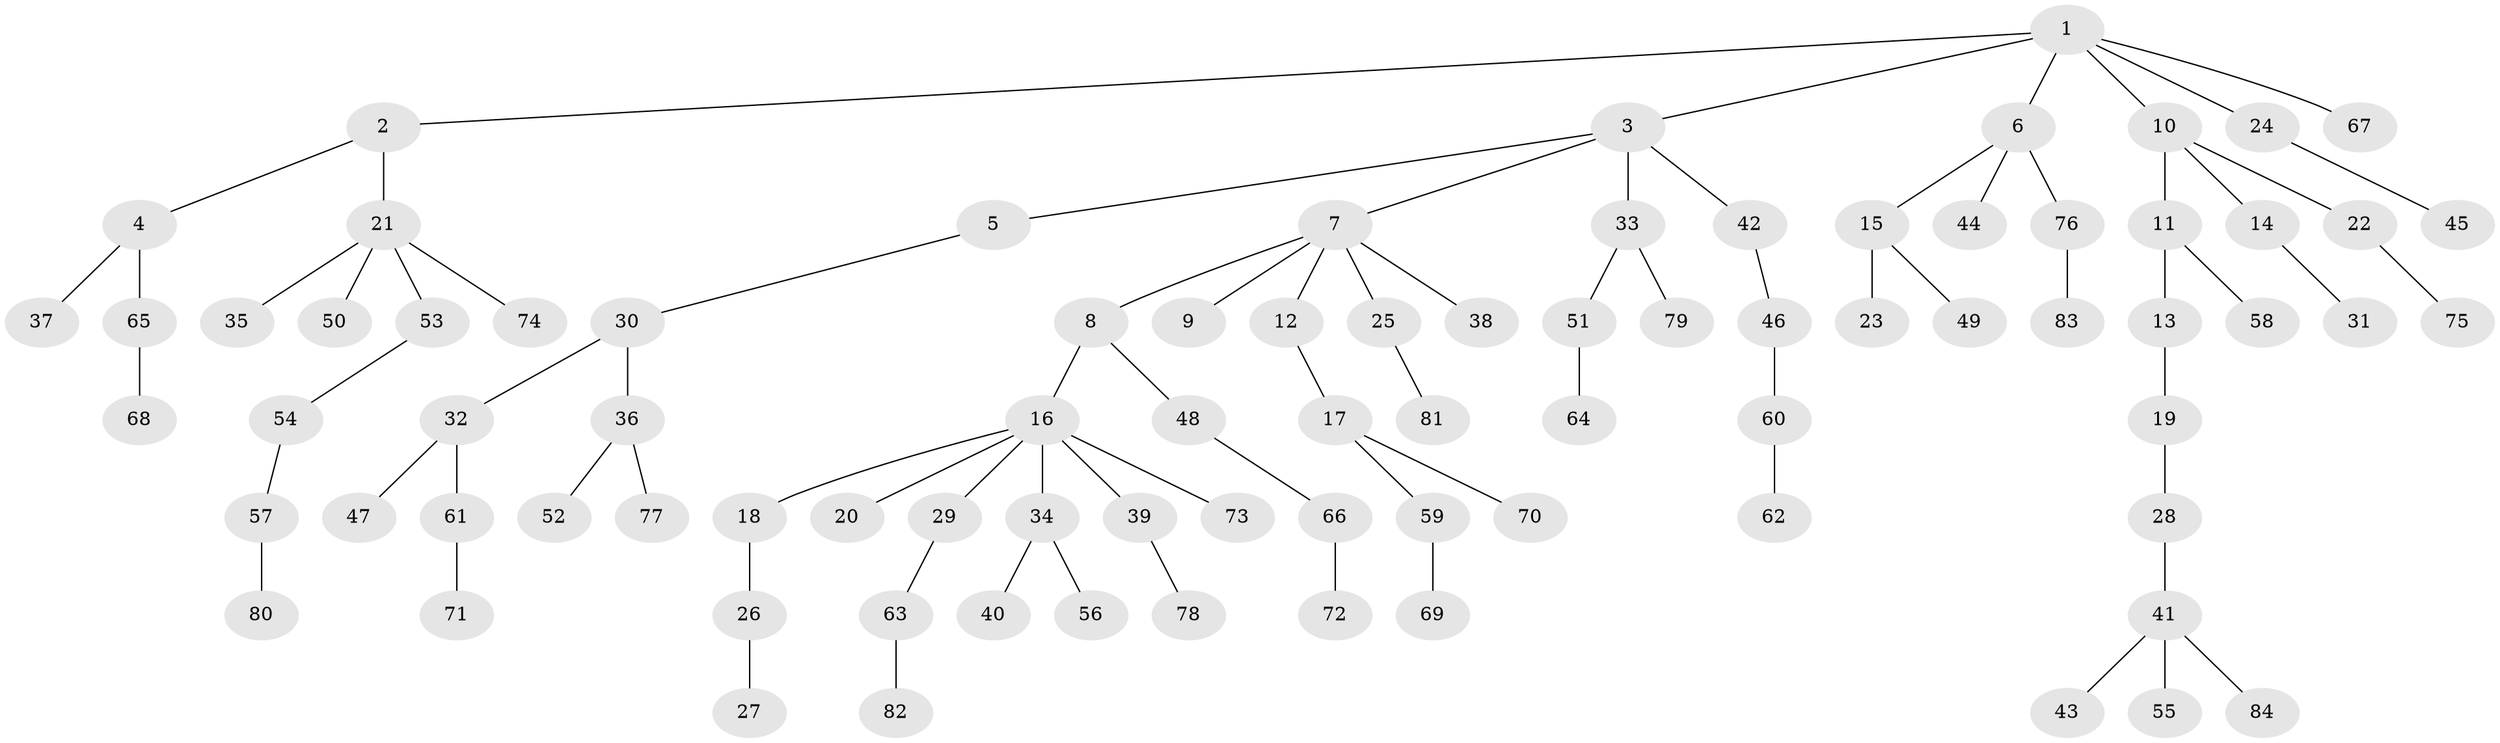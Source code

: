 // Generated by graph-tools (version 1.1) at 2025/52/03/09/25 04:52:22]
// undirected, 84 vertices, 83 edges
graph export_dot {
graph [start="1"]
  node [color=gray90,style=filled];
  1;
  2;
  3;
  4;
  5;
  6;
  7;
  8;
  9;
  10;
  11;
  12;
  13;
  14;
  15;
  16;
  17;
  18;
  19;
  20;
  21;
  22;
  23;
  24;
  25;
  26;
  27;
  28;
  29;
  30;
  31;
  32;
  33;
  34;
  35;
  36;
  37;
  38;
  39;
  40;
  41;
  42;
  43;
  44;
  45;
  46;
  47;
  48;
  49;
  50;
  51;
  52;
  53;
  54;
  55;
  56;
  57;
  58;
  59;
  60;
  61;
  62;
  63;
  64;
  65;
  66;
  67;
  68;
  69;
  70;
  71;
  72;
  73;
  74;
  75;
  76;
  77;
  78;
  79;
  80;
  81;
  82;
  83;
  84;
  1 -- 2;
  1 -- 3;
  1 -- 6;
  1 -- 10;
  1 -- 24;
  1 -- 67;
  2 -- 4;
  2 -- 21;
  3 -- 5;
  3 -- 7;
  3 -- 33;
  3 -- 42;
  4 -- 37;
  4 -- 65;
  5 -- 30;
  6 -- 15;
  6 -- 44;
  6 -- 76;
  7 -- 8;
  7 -- 9;
  7 -- 12;
  7 -- 25;
  7 -- 38;
  8 -- 16;
  8 -- 48;
  10 -- 11;
  10 -- 14;
  10 -- 22;
  11 -- 13;
  11 -- 58;
  12 -- 17;
  13 -- 19;
  14 -- 31;
  15 -- 23;
  15 -- 49;
  16 -- 18;
  16 -- 20;
  16 -- 29;
  16 -- 34;
  16 -- 39;
  16 -- 73;
  17 -- 59;
  17 -- 70;
  18 -- 26;
  19 -- 28;
  21 -- 35;
  21 -- 50;
  21 -- 53;
  21 -- 74;
  22 -- 75;
  24 -- 45;
  25 -- 81;
  26 -- 27;
  28 -- 41;
  29 -- 63;
  30 -- 32;
  30 -- 36;
  32 -- 47;
  32 -- 61;
  33 -- 51;
  33 -- 79;
  34 -- 40;
  34 -- 56;
  36 -- 52;
  36 -- 77;
  39 -- 78;
  41 -- 43;
  41 -- 55;
  41 -- 84;
  42 -- 46;
  46 -- 60;
  48 -- 66;
  51 -- 64;
  53 -- 54;
  54 -- 57;
  57 -- 80;
  59 -- 69;
  60 -- 62;
  61 -- 71;
  63 -- 82;
  65 -- 68;
  66 -- 72;
  76 -- 83;
}
